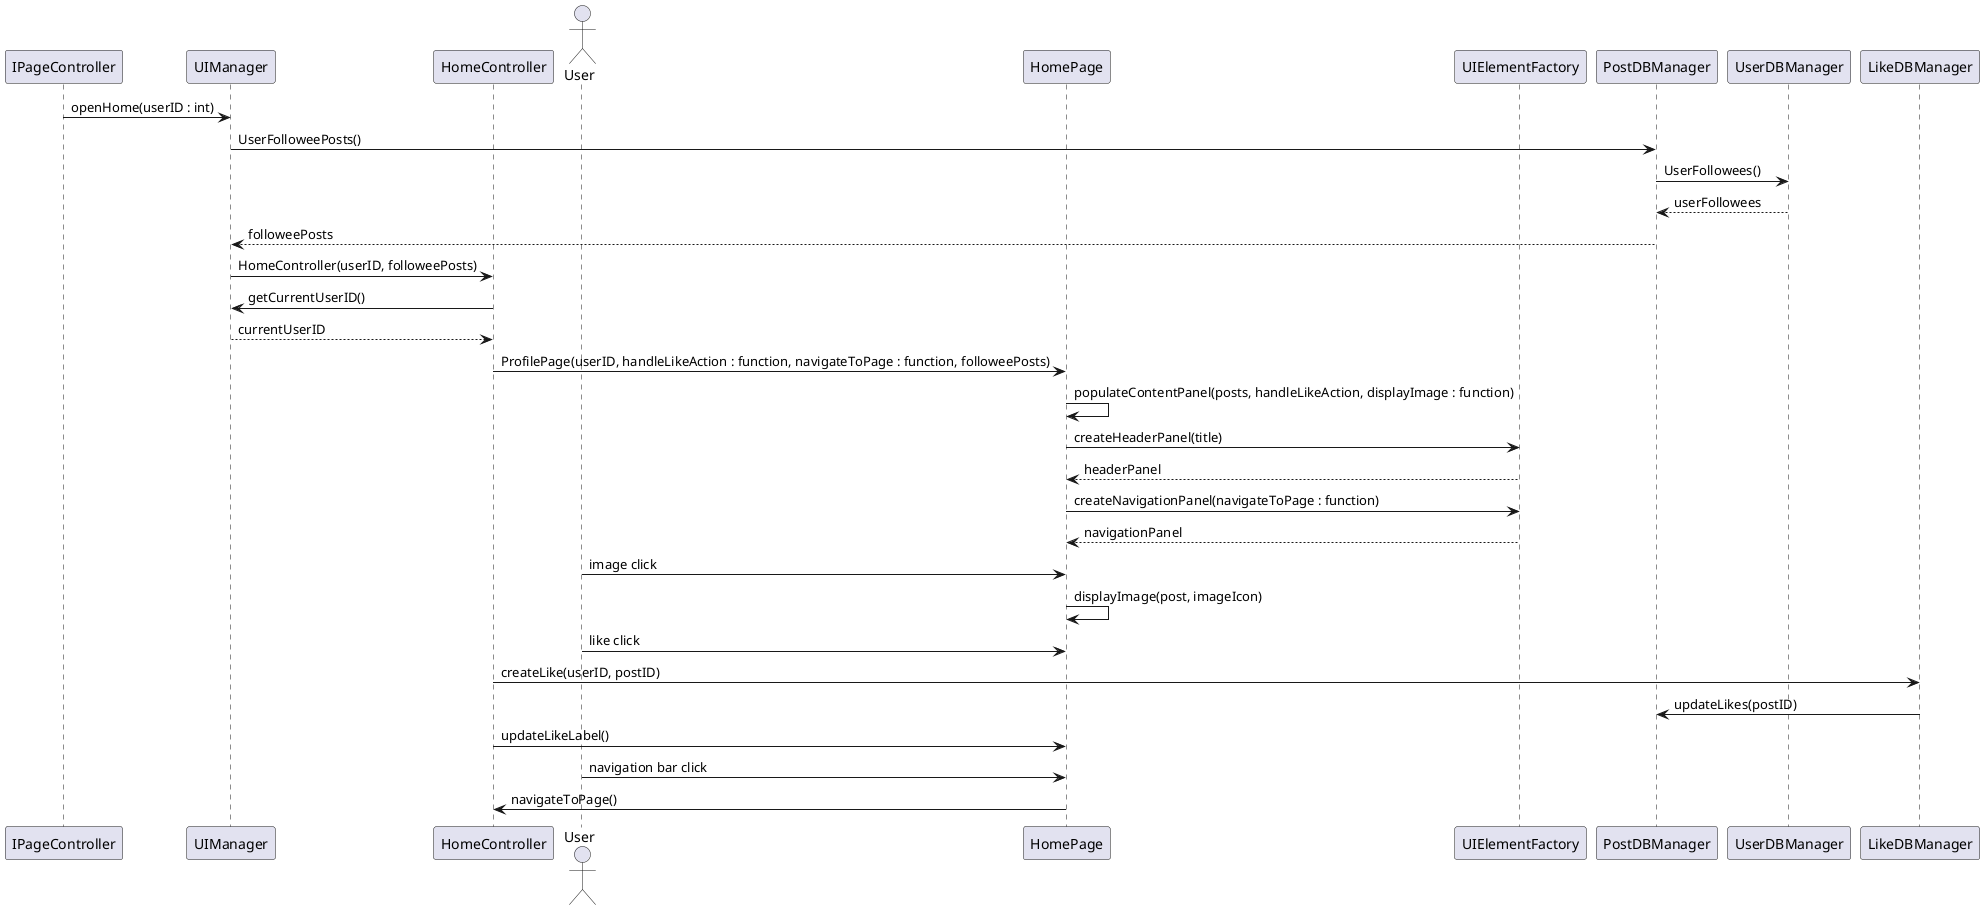 @startuml Home Sequence Diagra
participant IPageController as IPC
participant UIManager as UIM
participant HomeController as HC
actor User as U
participant HomePage as HP
participant UIElementFactory as UIF
participant PostDBManager as PDBM
participant UserDBManager as UDBM
participant LikeDBManager as LDBM

IPC -> UIM: openHome(userID : int)
UIM -> PDBM: UserFolloweePosts()
PDBM -> UDBM: UserFollowees()
UDBM --> PDBM: userFollowees
PDBM --> UIM: followeePosts
UIM -> HC: HomeController(userID, followeePosts)
HC -> UIM : getCurrentUserID()
UIM --> HC : currentUserID

HC -> HP: ProfilePage(userID, handleLikeAction : function, navigateToPage : function, followeePosts)
HP -> HP : populateContentPanel(posts, handleLikeAction, displayImage : function)

HP -> UIF: createHeaderPanel(title)
UIF --> HP: headerPanel
HP -> UIF : createNavigationPanel(navigateToPage : function)
UIF --> HP: navigationPanel
U -> HP : image click
HP -> HP : displayImage(post, imageIcon)
U -> HP : like click
HC -> LDBM : createLike(userID, postID)
LDBM -> PDBM : updateLikes(postID)
HC -> HP : updateLikeLabel()

U -> HP : navigation bar click
HP -> HC : navigateToPage()
@enduml